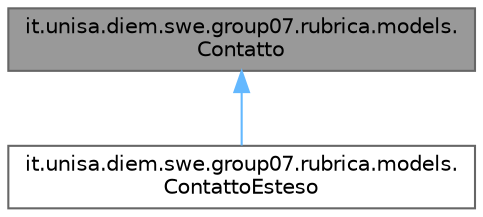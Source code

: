 digraph "it.unisa.diem.swe.group07.rubrica.models.Contatto"
{
 // LATEX_PDF_SIZE
  bgcolor="transparent";
  edge [fontname=Helvetica,fontsize=10,labelfontname=Helvetica,labelfontsize=10];
  node [fontname=Helvetica,fontsize=10,shape=box,height=0.2,width=0.4];
  Node1 [id="Node000001",label="it.unisa.diem.swe.group07.rubrica.models.\lContatto",height=0.2,width=0.4,color="gray40", fillcolor="grey60", style="filled", fontcolor="black",tooltip="La classe rappresenta generico Contatto aggiungibile nella rubrica."];
  Node1 -> Node2 [id="edge1_Node000001_Node000002",dir="back",color="steelblue1",style="solid",tooltip=" "];
  Node2 [id="Node000002",label="it.unisa.diem.swe.group07.rubrica.models.\lContattoEsteso",height=0.2,width=0.4,color="gray40", fillcolor="white", style="filled",URL="$classit_1_1unisa_1_1diem_1_1swe_1_1group07_1_1rubrica_1_1models_1_1_contatto_esteso.html",tooltip="La classe é un'estensione della classe 'Contatto'. Un 'ContattoEsteso' definisce piú parametri rispet..."];
}
